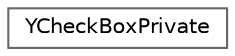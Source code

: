 digraph "Graphical Class Hierarchy"
{
 // LATEX_PDF_SIZE
  bgcolor="transparent";
  edge [fontname=Helvetica,fontsize=10,labelfontname=Helvetica,labelfontsize=10];
  node [fontname=Helvetica,fontsize=10,shape=box,height=0.2,width=0.4];
  rankdir="LR";
  Node0 [id="Node000000",label="YCheckBoxPrivate",height=0.2,width=0.4,color="grey40", fillcolor="white", style="filled",URL="$structYCheckBoxPrivate.html",tooltip=" "];
}

